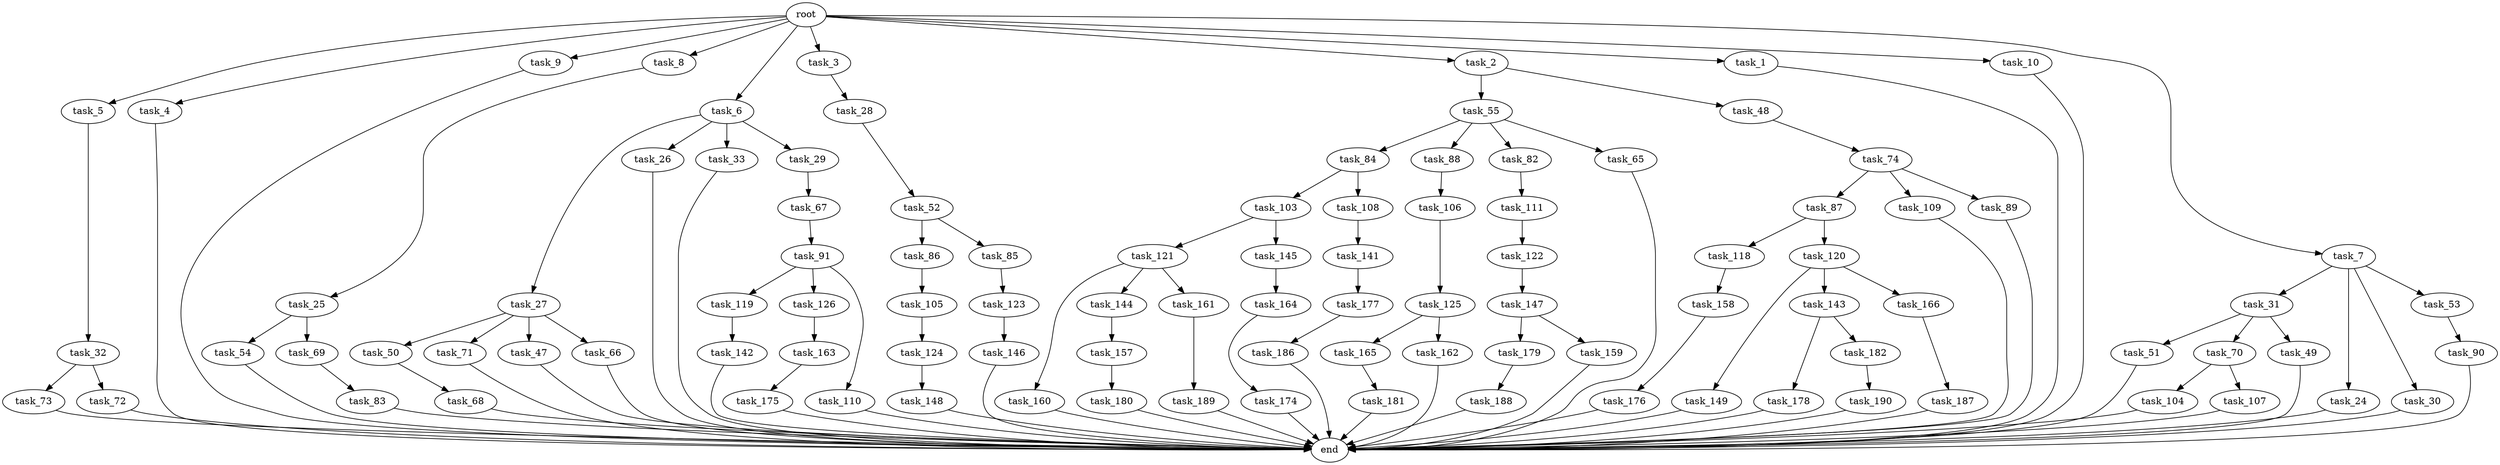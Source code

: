 digraph G {
  task_180 [size="1374389534.720000"];
  task_27 [size="2147483648.000000"];
  task_149 [size="2147483648.000000"];
  task_68 [size="2147483648.000000"];
  task_50 [size="3092376453.120000"];
  task_119 [size="6957847019.520000"];
  task_181 [size="3092376453.120000"];
  end [size="0.000000"];
  task_83 [size="8589934592.000000"];
  task_187 [size="773094113.280000"];
  task_5 [size="10.240000"];
  task_4 [size="10.240000"];
  task_121 [size="4209067950.080000"];
  task_84 [size="5497558138.880000"];
  task_147 [size="5497558138.880000"];
  task_90 [size="3092376453.120000"];
  task_190 [size="773094113.280000"];
  task_143 [size="2147483648.000000"];
  task_26 [size="2147483648.000000"];
  task_103 [size="2147483648.000000"];
  task_118 [size="1374389534.720000"];
  task_141 [size="6957847019.520000"];
  task_31 [size="8589934592.000000"];
  task_51 [size="8589934592.000000"];
  task_28 [size="773094113.280000"];
  task_55 [size="773094113.280000"];
  task_88 [size="5497558138.880000"];
  task_82 [size="5497558138.880000"];
  task_9 [size="10.240000"];
  task_54 [size="5497558138.880000"];
  task_174 [size="773094113.280000"];
  task_52 [size="3092376453.120000"];
  task_142 [size="343597383.680000"];
  task_186 [size="6957847019.520000"];
  task_8 [size="10.240000"];
  task_69 [size="5497558138.880000"];
  task_86 [size="2147483648.000000"];
  task_160 [size="4209067950.080000"];
  task_179 [size="5497558138.880000"];
  task_91 [size="5497558138.880000"];
  task_166 [size="2147483648.000000"];
  task_74 [size="1374389534.720000"];
  task_105 [size="3092376453.120000"];
  task_188 [size="6957847019.520000"];
  task_33 [size="2147483648.000000"];
  task_158 [size="3092376453.120000"];
  task_24 [size="8589934592.000000"];
  task_85 [size="2147483648.000000"];
  task_157 [size="343597383.680000"];
  task_104 [size="5497558138.880000"];
  task_177 [size="2147483648.000000"];
  task_106 [size="4209067950.080000"];
  task_122 [size="773094113.280000"];
  task_6 [size="10.240000"];
  task_3 [size="10.240000"];
  task_111 [size="4209067950.080000"];
  task_125 [size="3092376453.120000"];
  task_71 [size="3092376453.120000"];
  task_144 [size="4209067950.080000"];
  task_70 [size="8589934592.000000"];
  task_148 [size="773094113.280000"];
  task_120 [size="1374389534.720000"];
  task_176 [size="6957847019.520000"];
  task_73 [size="5497558138.880000"];
  task_163 [size="8589934592.000000"];
  task_161 [size="4209067950.080000"];
  task_107 [size="5497558138.880000"];
  task_165 [size="1374389534.720000"];
  task_30 [size="8589934592.000000"];
  task_48 [size="773094113.280000"];
  task_124 [size="1374389534.720000"];
  task_32 [size="3092376453.120000"];
  task_145 [size="4209067950.080000"];
  task_162 [size="1374389534.720000"];
  task_2 [size="10.240000"];
  task_1 [size="10.240000"];
  task_25 [size="1374389534.720000"];
  task_146 [size="3092376453.120000"];
  task_29 [size="2147483648.000000"];
  task_123 [size="6957847019.520000"];
  task_87 [size="4209067950.080000"];
  task_109 [size="4209067950.080000"];
  task_72 [size="5497558138.880000"];
  task_178 [size="343597383.680000"];
  task_126 [size="6957847019.520000"];
  task_164 [size="343597383.680000"];
  task_49 [size="8589934592.000000"];
  task_10 [size="10.240000"];
  task_65 [size="5497558138.880000"];
  task_67 [size="2147483648.000000"];
  task_7 [size="10.240000"];
  task_189 [size="343597383.680000"];
  task_110 [size="6957847019.520000"];
  root [size="0.000000"];
  task_47 [size="3092376453.120000"];
  task_89 [size="4209067950.080000"];
  task_182 [size="343597383.680000"];
  task_108 [size="2147483648.000000"];
  task_66 [size="3092376453.120000"];
  task_159 [size="5497558138.880000"];
  task_175 [size="8589934592.000000"];
  task_53 [size="8589934592.000000"];

  task_180 -> end [size="1.000000"];
  task_27 -> task_47 [size="301989888.000000"];
  task_27 -> task_50 [size="301989888.000000"];
  task_27 -> task_66 [size="301989888.000000"];
  task_27 -> task_71 [size="301989888.000000"];
  task_149 -> end [size="1.000000"];
  task_68 -> end [size="1.000000"];
  task_50 -> task_68 [size="209715200.000000"];
  task_119 -> task_142 [size="33554432.000000"];
  task_181 -> end [size="1.000000"];
  task_83 -> end [size="1.000000"];
  task_187 -> end [size="1.000000"];
  task_5 -> task_32 [size="301989888.000000"];
  task_4 -> end [size="1.000000"];
  task_121 -> task_161 [size="411041792.000000"];
  task_121 -> task_160 [size="411041792.000000"];
  task_121 -> task_144 [size="411041792.000000"];
  task_84 -> task_108 [size="209715200.000000"];
  task_84 -> task_103 [size="209715200.000000"];
  task_147 -> task_179 [size="536870912.000000"];
  task_147 -> task_159 [size="536870912.000000"];
  task_90 -> end [size="1.000000"];
  task_190 -> end [size="1.000000"];
  task_143 -> task_182 [size="33554432.000000"];
  task_143 -> task_178 [size="33554432.000000"];
  task_26 -> end [size="1.000000"];
  task_103 -> task_121 [size="411041792.000000"];
  task_103 -> task_145 [size="411041792.000000"];
  task_118 -> task_158 [size="301989888.000000"];
  task_141 -> task_177 [size="209715200.000000"];
  task_31 -> task_49 [size="838860800.000000"];
  task_31 -> task_70 [size="838860800.000000"];
  task_31 -> task_51 [size="838860800.000000"];
  task_51 -> end [size="1.000000"];
  task_28 -> task_52 [size="301989888.000000"];
  task_55 -> task_84 [size="536870912.000000"];
  task_55 -> task_65 [size="536870912.000000"];
  task_55 -> task_88 [size="536870912.000000"];
  task_55 -> task_82 [size="536870912.000000"];
  task_88 -> task_106 [size="411041792.000000"];
  task_82 -> task_111 [size="411041792.000000"];
  task_9 -> end [size="1.000000"];
  task_54 -> end [size="1.000000"];
  task_174 -> end [size="1.000000"];
  task_52 -> task_85 [size="209715200.000000"];
  task_52 -> task_86 [size="209715200.000000"];
  task_142 -> end [size="1.000000"];
  task_186 -> end [size="1.000000"];
  task_8 -> task_25 [size="134217728.000000"];
  task_69 -> task_83 [size="838860800.000000"];
  task_86 -> task_105 [size="301989888.000000"];
  task_160 -> end [size="1.000000"];
  task_179 -> task_188 [size="679477248.000000"];
  task_91 -> task_110 [size="679477248.000000"];
  task_91 -> task_126 [size="679477248.000000"];
  task_91 -> task_119 [size="679477248.000000"];
  task_166 -> task_187 [size="75497472.000000"];
  task_74 -> task_109 [size="411041792.000000"];
  task_74 -> task_89 [size="411041792.000000"];
  task_74 -> task_87 [size="411041792.000000"];
  task_105 -> task_124 [size="134217728.000000"];
  task_188 -> end [size="1.000000"];
  task_33 -> end [size="1.000000"];
  task_158 -> task_176 [size="679477248.000000"];
  task_24 -> end [size="1.000000"];
  task_85 -> task_123 [size="679477248.000000"];
  task_157 -> task_180 [size="134217728.000000"];
  task_104 -> end [size="1.000000"];
  task_177 -> task_186 [size="679477248.000000"];
  task_106 -> task_125 [size="301989888.000000"];
  task_122 -> task_147 [size="536870912.000000"];
  task_6 -> task_27 [size="209715200.000000"];
  task_6 -> task_29 [size="209715200.000000"];
  task_6 -> task_26 [size="209715200.000000"];
  task_6 -> task_33 [size="209715200.000000"];
  task_3 -> task_28 [size="75497472.000000"];
  task_111 -> task_122 [size="75497472.000000"];
  task_125 -> task_162 [size="134217728.000000"];
  task_125 -> task_165 [size="134217728.000000"];
  task_71 -> end [size="1.000000"];
  task_144 -> task_157 [size="33554432.000000"];
  task_70 -> task_104 [size="536870912.000000"];
  task_70 -> task_107 [size="536870912.000000"];
  task_148 -> end [size="1.000000"];
  task_120 -> task_149 [size="209715200.000000"];
  task_120 -> task_143 [size="209715200.000000"];
  task_120 -> task_166 [size="209715200.000000"];
  task_176 -> end [size="1.000000"];
  task_73 -> end [size="1.000000"];
  task_163 -> task_175 [size="838860800.000000"];
  task_161 -> task_189 [size="33554432.000000"];
  task_107 -> end [size="1.000000"];
  task_165 -> task_181 [size="301989888.000000"];
  task_30 -> end [size="1.000000"];
  task_48 -> task_74 [size="134217728.000000"];
  task_124 -> task_148 [size="75497472.000000"];
  task_32 -> task_72 [size="536870912.000000"];
  task_32 -> task_73 [size="536870912.000000"];
  task_145 -> task_164 [size="33554432.000000"];
  task_162 -> end [size="1.000000"];
  task_2 -> task_55 [size="75497472.000000"];
  task_2 -> task_48 [size="75497472.000000"];
  task_1 -> end [size="1.000000"];
  task_25 -> task_54 [size="536870912.000000"];
  task_25 -> task_69 [size="536870912.000000"];
  task_146 -> end [size="1.000000"];
  task_29 -> task_67 [size="209715200.000000"];
  task_123 -> task_146 [size="301989888.000000"];
  task_87 -> task_120 [size="134217728.000000"];
  task_87 -> task_118 [size="134217728.000000"];
  task_109 -> end [size="1.000000"];
  task_72 -> end [size="1.000000"];
  task_178 -> end [size="1.000000"];
  task_126 -> task_163 [size="838860800.000000"];
  task_164 -> task_174 [size="75497472.000000"];
  task_49 -> end [size="1.000000"];
  task_10 -> end [size="1.000000"];
  task_65 -> end [size="1.000000"];
  task_67 -> task_91 [size="536870912.000000"];
  task_7 -> task_30 [size="838860800.000000"];
  task_7 -> task_31 [size="838860800.000000"];
  task_7 -> task_24 [size="838860800.000000"];
  task_7 -> task_53 [size="838860800.000000"];
  task_189 -> end [size="1.000000"];
  task_110 -> end [size="1.000000"];
  root -> task_8 [size="1.000000"];
  root -> task_10 [size="1.000000"];
  root -> task_2 [size="1.000000"];
  root -> task_5 [size="1.000000"];
  root -> task_4 [size="1.000000"];
  root -> task_9 [size="1.000000"];
  root -> task_1 [size="1.000000"];
  root -> task_7 [size="1.000000"];
  root -> task_6 [size="1.000000"];
  root -> task_3 [size="1.000000"];
  task_47 -> end [size="1.000000"];
  task_89 -> end [size="1.000000"];
  task_182 -> task_190 [size="75497472.000000"];
  task_108 -> task_141 [size="679477248.000000"];
  task_66 -> end [size="1.000000"];
  task_159 -> end [size="1.000000"];
  task_175 -> end [size="1.000000"];
  task_53 -> task_90 [size="301989888.000000"];
}
